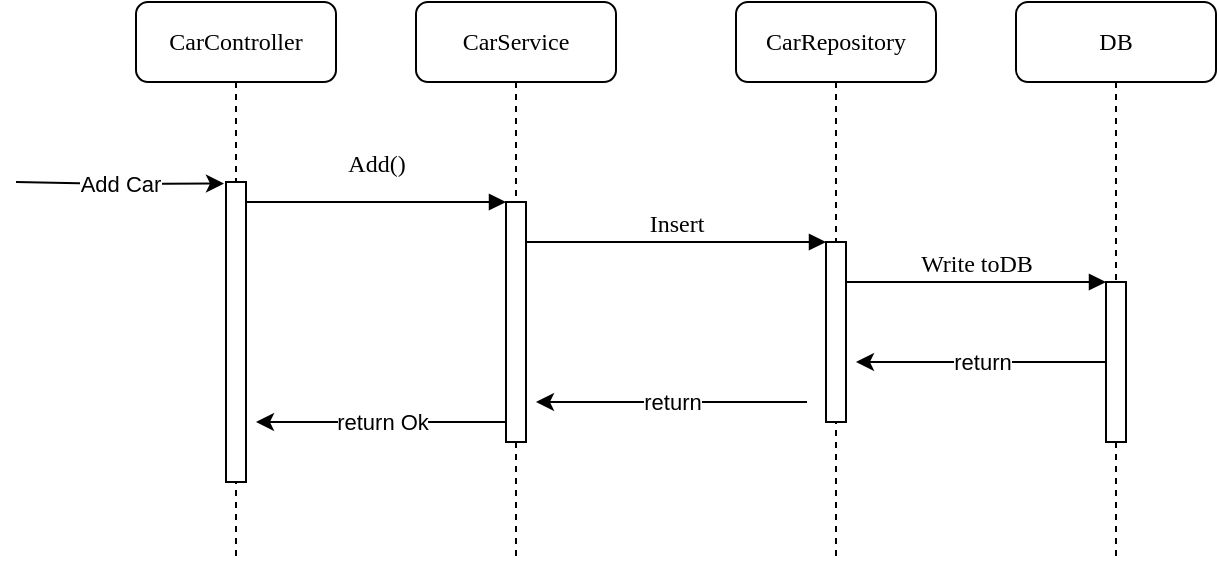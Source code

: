 <mxfile version="20.2.7" type="device"><diagram id="L3OH4SZfJdqClQy3L53u" name="Seite-1"><mxGraphModel dx="1422" dy="702" grid="1" gridSize="10" guides="1" tooltips="1" connect="1" arrows="1" fold="1" page="1" pageScale="1" pageWidth="1169" pageHeight="827" math="0" shadow="0"><root><mxCell id="0"/><mxCell id="1" parent="0"/><mxCell id="8QpYsYwEmMW6ZCXUil_Z-1" value="CarService" style="shape=umlLifeline;perimeter=lifelinePerimeter;whiteSpace=wrap;html=1;container=1;collapsible=0;recursiveResize=0;outlineConnect=0;rounded=1;shadow=0;comic=0;labelBackgroundColor=none;strokeWidth=1;fontFamily=Verdana;fontSize=12;align=center;" vertex="1" parent="1"><mxGeometry x="240" y="80" width="100" height="280" as="geometry"/></mxCell><mxCell id="8QpYsYwEmMW6ZCXUil_Z-2" value="" style="html=1;points=[];perimeter=orthogonalPerimeter;rounded=0;shadow=0;comic=0;labelBackgroundColor=none;strokeWidth=1;fontFamily=Verdana;fontSize=12;align=center;" vertex="1" parent="8QpYsYwEmMW6ZCXUil_Z-1"><mxGeometry x="45" y="100" width="10" height="120" as="geometry"/></mxCell><mxCell id="8QpYsYwEmMW6ZCXUil_Z-3" value="CarRepository" style="shape=umlLifeline;perimeter=lifelinePerimeter;whiteSpace=wrap;html=1;container=1;collapsible=0;recursiveResize=0;outlineConnect=0;rounded=1;shadow=0;comic=0;labelBackgroundColor=none;strokeWidth=1;fontFamily=Verdana;fontSize=12;align=center;" vertex="1" parent="1"><mxGeometry x="400" y="80" width="100" height="280" as="geometry"/></mxCell><mxCell id="8QpYsYwEmMW6ZCXUil_Z-4" value="" style="html=1;points=[];perimeter=orthogonalPerimeter;rounded=0;shadow=0;comic=0;labelBackgroundColor=none;strokeWidth=1;fontFamily=Verdana;fontSize=12;align=center;" vertex="1" parent="8QpYsYwEmMW6ZCXUil_Z-3"><mxGeometry x="45" y="120" width="10" height="90" as="geometry"/></mxCell><mxCell id="8QpYsYwEmMW6ZCXUil_Z-5" value="DB" style="shape=umlLifeline;perimeter=lifelinePerimeter;whiteSpace=wrap;html=1;container=1;collapsible=0;recursiveResize=0;outlineConnect=0;rounded=1;shadow=0;comic=0;labelBackgroundColor=none;strokeWidth=1;fontFamily=Verdana;fontSize=12;align=center;" vertex="1" parent="1"><mxGeometry x="540" y="80" width="100" height="280" as="geometry"/></mxCell><mxCell id="8QpYsYwEmMW6ZCXUil_Z-6" value="CarController" style="shape=umlLifeline;perimeter=lifelinePerimeter;whiteSpace=wrap;html=1;container=1;collapsible=0;recursiveResize=0;outlineConnect=0;rounded=1;shadow=0;comic=0;labelBackgroundColor=none;strokeWidth=1;fontFamily=Verdana;fontSize=12;align=center;" vertex="1" parent="1"><mxGeometry x="100" y="80" width="100" height="280" as="geometry"/></mxCell><mxCell id="8QpYsYwEmMW6ZCXUil_Z-7" value="" style="html=1;points=[];perimeter=orthogonalPerimeter;rounded=0;shadow=0;comic=0;labelBackgroundColor=none;strokeWidth=1;fontFamily=Verdana;fontSize=12;align=center;" vertex="1" parent="8QpYsYwEmMW6ZCXUil_Z-6"><mxGeometry x="45" y="90" width="10" height="150" as="geometry"/></mxCell><mxCell id="8QpYsYwEmMW6ZCXUil_Z-8" value="" style="html=1;points=[];perimeter=orthogonalPerimeter;rounded=0;shadow=0;comic=0;labelBackgroundColor=none;strokeWidth=1;fontFamily=Verdana;fontSize=12;align=center;" vertex="1" parent="1"><mxGeometry x="585" y="220" width="10" height="80" as="geometry"/></mxCell><mxCell id="8QpYsYwEmMW6ZCXUil_Z-9" value="Write toDB" style="html=1;verticalAlign=bottom;endArrow=block;labelBackgroundColor=none;fontFamily=Verdana;fontSize=12;edgeStyle=elbowEdgeStyle;elbow=vertical;" edge="1" parent="1" source="8QpYsYwEmMW6ZCXUil_Z-4" target="8QpYsYwEmMW6ZCXUil_Z-8"><mxGeometry relative="1" as="geometry"><mxPoint x="510" y="220" as="sourcePoint"/><Array as="points"><mxPoint x="460" y="220"/></Array></mxGeometry></mxCell><mxCell id="8QpYsYwEmMW6ZCXUil_Z-10" value="Add()" style="html=1;verticalAlign=bottom;endArrow=block;entryX=0;entryY=0;labelBackgroundColor=none;fontFamily=Verdana;fontSize=12;edgeStyle=elbowEdgeStyle;elbow=vertical;" edge="1" parent="1" source="8QpYsYwEmMW6ZCXUil_Z-7" target="8QpYsYwEmMW6ZCXUil_Z-2"><mxGeometry y="10" relative="1" as="geometry"><mxPoint x="220" y="190" as="sourcePoint"/><mxPoint as="offset"/></mxGeometry></mxCell><mxCell id="8QpYsYwEmMW6ZCXUil_Z-11" value="Insert" style="html=1;verticalAlign=bottom;endArrow=block;entryX=0;entryY=0;labelBackgroundColor=none;fontFamily=Verdana;fontSize=12;edgeStyle=elbowEdgeStyle;elbow=vertical;" edge="1" parent="1" source="8QpYsYwEmMW6ZCXUil_Z-2" target="8QpYsYwEmMW6ZCXUil_Z-4"><mxGeometry relative="1" as="geometry"><mxPoint x="370" y="200" as="sourcePoint"/></mxGeometry></mxCell><mxCell id="8QpYsYwEmMW6ZCXUil_Z-12" value="Add Car" style="endArrow=classic;html=1;rounded=0;entryX=-0.1;entryY=0.005;entryDx=0;entryDy=0;entryPerimeter=0;" edge="1" parent="1" target="8QpYsYwEmMW6ZCXUil_Z-7"><mxGeometry width="50" height="50" relative="1" as="geometry"><mxPoint x="40" y="170" as="sourcePoint"/><mxPoint x="570" y="370" as="targetPoint"/><Array as="points"><mxPoint x="90" y="171"/></Array></mxGeometry></mxCell><mxCell id="8QpYsYwEmMW6ZCXUil_Z-13" value="return" style="endArrow=classic;html=1;rounded=0;labelBackgroundColor=#ffffff;" edge="1" parent="1" source="8QpYsYwEmMW6ZCXUil_Z-8"><mxGeometry width="50" height="50" relative="1" as="geometry"><mxPoint x="360" y="490" as="sourcePoint"/><mxPoint x="460" y="260" as="targetPoint"/></mxGeometry></mxCell><mxCell id="8QpYsYwEmMW6ZCXUil_Z-14" value="return" style="endArrow=classic;html=1;rounded=0;labelBackgroundColor=#ffffff;" edge="1" parent="1"><mxGeometry width="50" height="50" relative="1" as="geometry"><mxPoint x="435.5" y="280" as="sourcePoint"/><mxPoint x="300" y="280" as="targetPoint"/></mxGeometry></mxCell><mxCell id="8QpYsYwEmMW6ZCXUil_Z-15" value="return Ok" style="endArrow=classic;html=1;rounded=0;labelBackgroundColor=#ffffff;" edge="1" parent="1"><mxGeometry width="50" height="50" relative="1" as="geometry"><mxPoint x="285" y="290" as="sourcePoint"/><mxPoint x="160" y="290" as="targetPoint"/></mxGeometry></mxCell></root></mxGraphModel></diagram></mxfile>